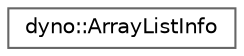 digraph "Graphical Class Hierarchy"
{
 // LATEX_PDF_SIZE
  bgcolor="transparent";
  edge [fontname=Helvetica,fontsize=10,labelfontname=Helvetica,labelfontsize=10];
  node [fontname=Helvetica,fontsize=10,shape=box,height=0.2,width=0.4];
  rankdir="LR";
  Node0 [id="Node000000",label="dyno::ArrayListInfo",height=0.2,width=0.4,color="grey40", fillcolor="white", style="filled",URL="$structdyno_1_1_array_list_info.html",tooltip=" "];
}
